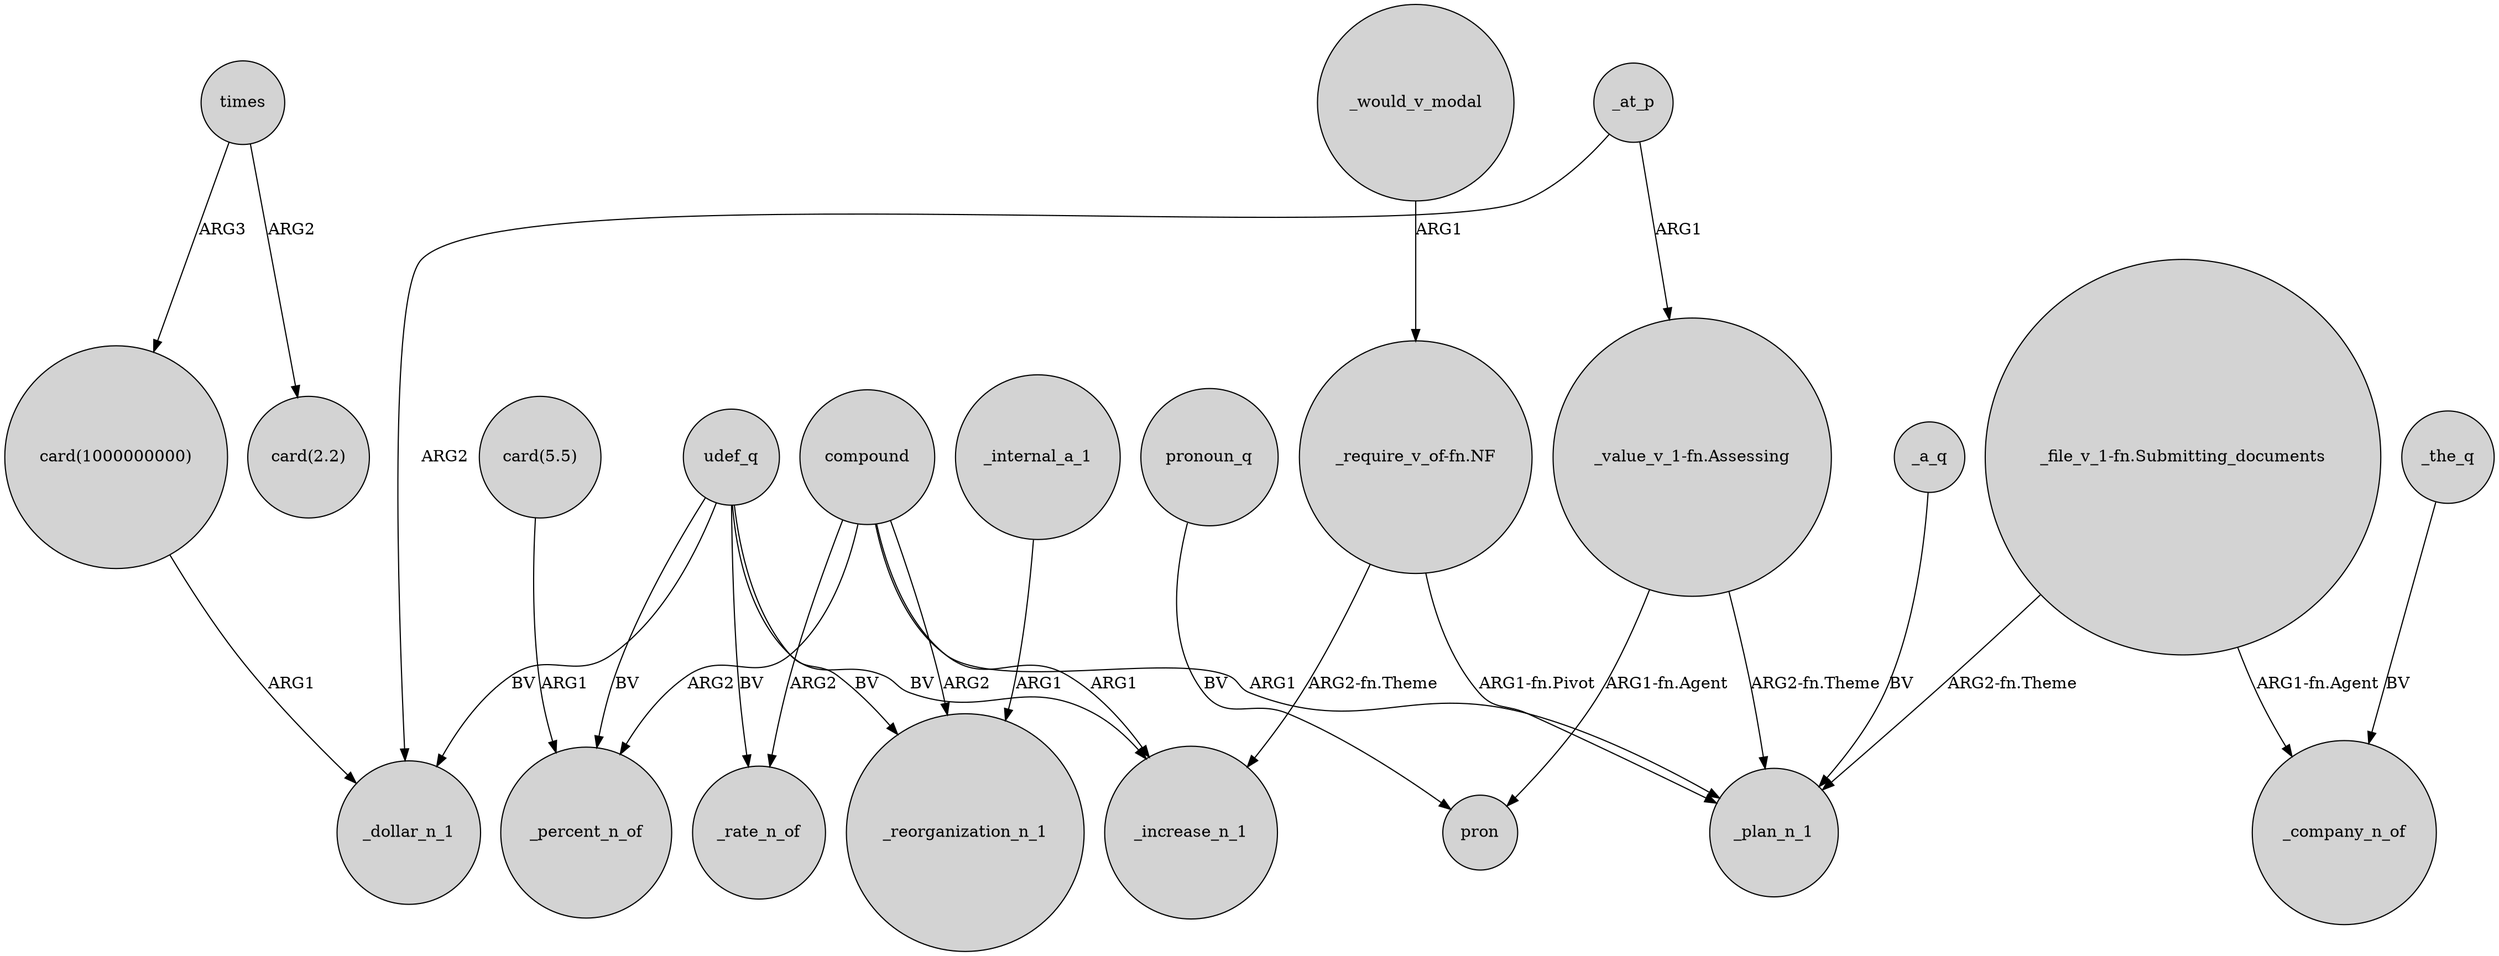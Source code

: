 digraph {
	node [shape=circle style=filled]
	times -> "card(2.2)" [label=ARG2]
	_at_p -> _dollar_n_1 [label=ARG2]
	compound -> _plan_n_1 [label=ARG1]
	udef_q -> _rate_n_of [label=BV]
	"_require_v_of-fn.NF" -> _increase_n_1 [label="ARG2-fn.Theme"]
	_at_p -> "_value_v_1-fn.Assessing" [label=ARG1]
	"_file_v_1-fn.Submitting_documents" -> _plan_n_1 [label="ARG2-fn.Theme"]
	compound -> _percent_n_of [label=ARG2]
	_the_q -> _company_n_of [label=BV]
	"_require_v_of-fn.NF" -> _plan_n_1 [label="ARG1-fn.Pivot"]
	"card(5.5)" -> _percent_n_of [label=ARG1]
	times -> "card(1000000000)" [label=ARG3]
	pronoun_q -> pron [label=BV]
	"_value_v_1-fn.Assessing" -> _plan_n_1 [label="ARG2-fn.Theme"]
	compound -> _reorganization_n_1 [label=ARG2]
	compound -> _rate_n_of [label=ARG2]
	"_file_v_1-fn.Submitting_documents" -> _company_n_of [label="ARG1-fn.Agent"]
	udef_q -> _increase_n_1 [label=BV]
	_internal_a_1 -> _reorganization_n_1 [label=ARG1]
	_would_v_modal -> "_require_v_of-fn.NF" [label=ARG1]
	compound -> _increase_n_1 [label=ARG1]
	"_value_v_1-fn.Assessing" -> pron [label="ARG1-fn.Agent"]
	udef_q -> _percent_n_of [label=BV]
	"card(1000000000)" -> _dollar_n_1 [label=ARG1]
	udef_q -> _reorganization_n_1 [label=BV]
	_a_q -> _plan_n_1 [label=BV]
	udef_q -> _dollar_n_1 [label=BV]
}
